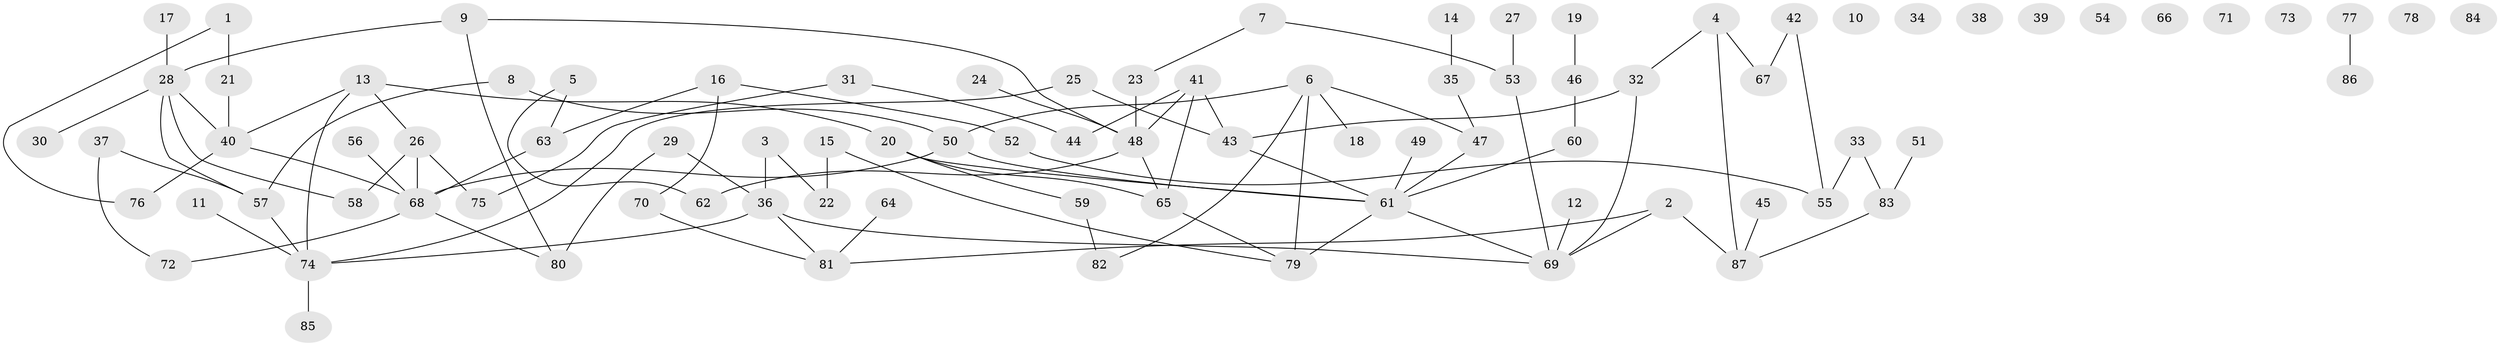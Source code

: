 // Generated by graph-tools (version 1.1) at 2025/00/03/09/25 03:00:46]
// undirected, 87 vertices, 103 edges
graph export_dot {
graph [start="1"]
  node [color=gray90,style=filled];
  1;
  2;
  3;
  4;
  5;
  6;
  7;
  8;
  9;
  10;
  11;
  12;
  13;
  14;
  15;
  16;
  17;
  18;
  19;
  20;
  21;
  22;
  23;
  24;
  25;
  26;
  27;
  28;
  29;
  30;
  31;
  32;
  33;
  34;
  35;
  36;
  37;
  38;
  39;
  40;
  41;
  42;
  43;
  44;
  45;
  46;
  47;
  48;
  49;
  50;
  51;
  52;
  53;
  54;
  55;
  56;
  57;
  58;
  59;
  60;
  61;
  62;
  63;
  64;
  65;
  66;
  67;
  68;
  69;
  70;
  71;
  72;
  73;
  74;
  75;
  76;
  77;
  78;
  79;
  80;
  81;
  82;
  83;
  84;
  85;
  86;
  87;
  1 -- 21;
  1 -- 76;
  2 -- 69;
  2 -- 81;
  2 -- 87;
  3 -- 22;
  3 -- 36;
  4 -- 32;
  4 -- 67;
  4 -- 87;
  5 -- 62;
  5 -- 63;
  6 -- 18;
  6 -- 47;
  6 -- 50;
  6 -- 79;
  6 -- 82;
  7 -- 23;
  7 -- 53;
  8 -- 50;
  8 -- 57;
  9 -- 28;
  9 -- 48;
  9 -- 80;
  11 -- 74;
  12 -- 69;
  13 -- 20;
  13 -- 26;
  13 -- 40;
  13 -- 74;
  14 -- 35;
  15 -- 22;
  15 -- 79;
  16 -- 52;
  16 -- 63;
  16 -- 70;
  17 -- 28;
  19 -- 46;
  20 -- 59;
  20 -- 61;
  20 -- 65;
  21 -- 40;
  23 -- 48;
  24 -- 48;
  25 -- 43;
  25 -- 74;
  26 -- 58;
  26 -- 68;
  26 -- 75;
  27 -- 53;
  28 -- 30;
  28 -- 40;
  28 -- 57;
  28 -- 58;
  29 -- 36;
  29 -- 80;
  31 -- 44;
  31 -- 75;
  32 -- 43;
  32 -- 69;
  33 -- 55;
  33 -- 83;
  35 -- 47;
  36 -- 69;
  36 -- 74;
  36 -- 81;
  37 -- 57;
  37 -- 72;
  40 -- 68;
  40 -- 76;
  41 -- 43;
  41 -- 44;
  41 -- 48;
  41 -- 65;
  42 -- 55;
  42 -- 67;
  43 -- 61;
  45 -- 87;
  46 -- 60;
  47 -- 61;
  48 -- 62;
  48 -- 65;
  49 -- 61;
  50 -- 61;
  50 -- 68;
  51 -- 83;
  52 -- 55;
  53 -- 69;
  56 -- 68;
  57 -- 74;
  59 -- 82;
  60 -- 61;
  61 -- 69;
  61 -- 79;
  63 -- 68;
  64 -- 81;
  65 -- 79;
  68 -- 72;
  68 -- 80;
  70 -- 81;
  74 -- 85;
  77 -- 86;
  83 -- 87;
}
